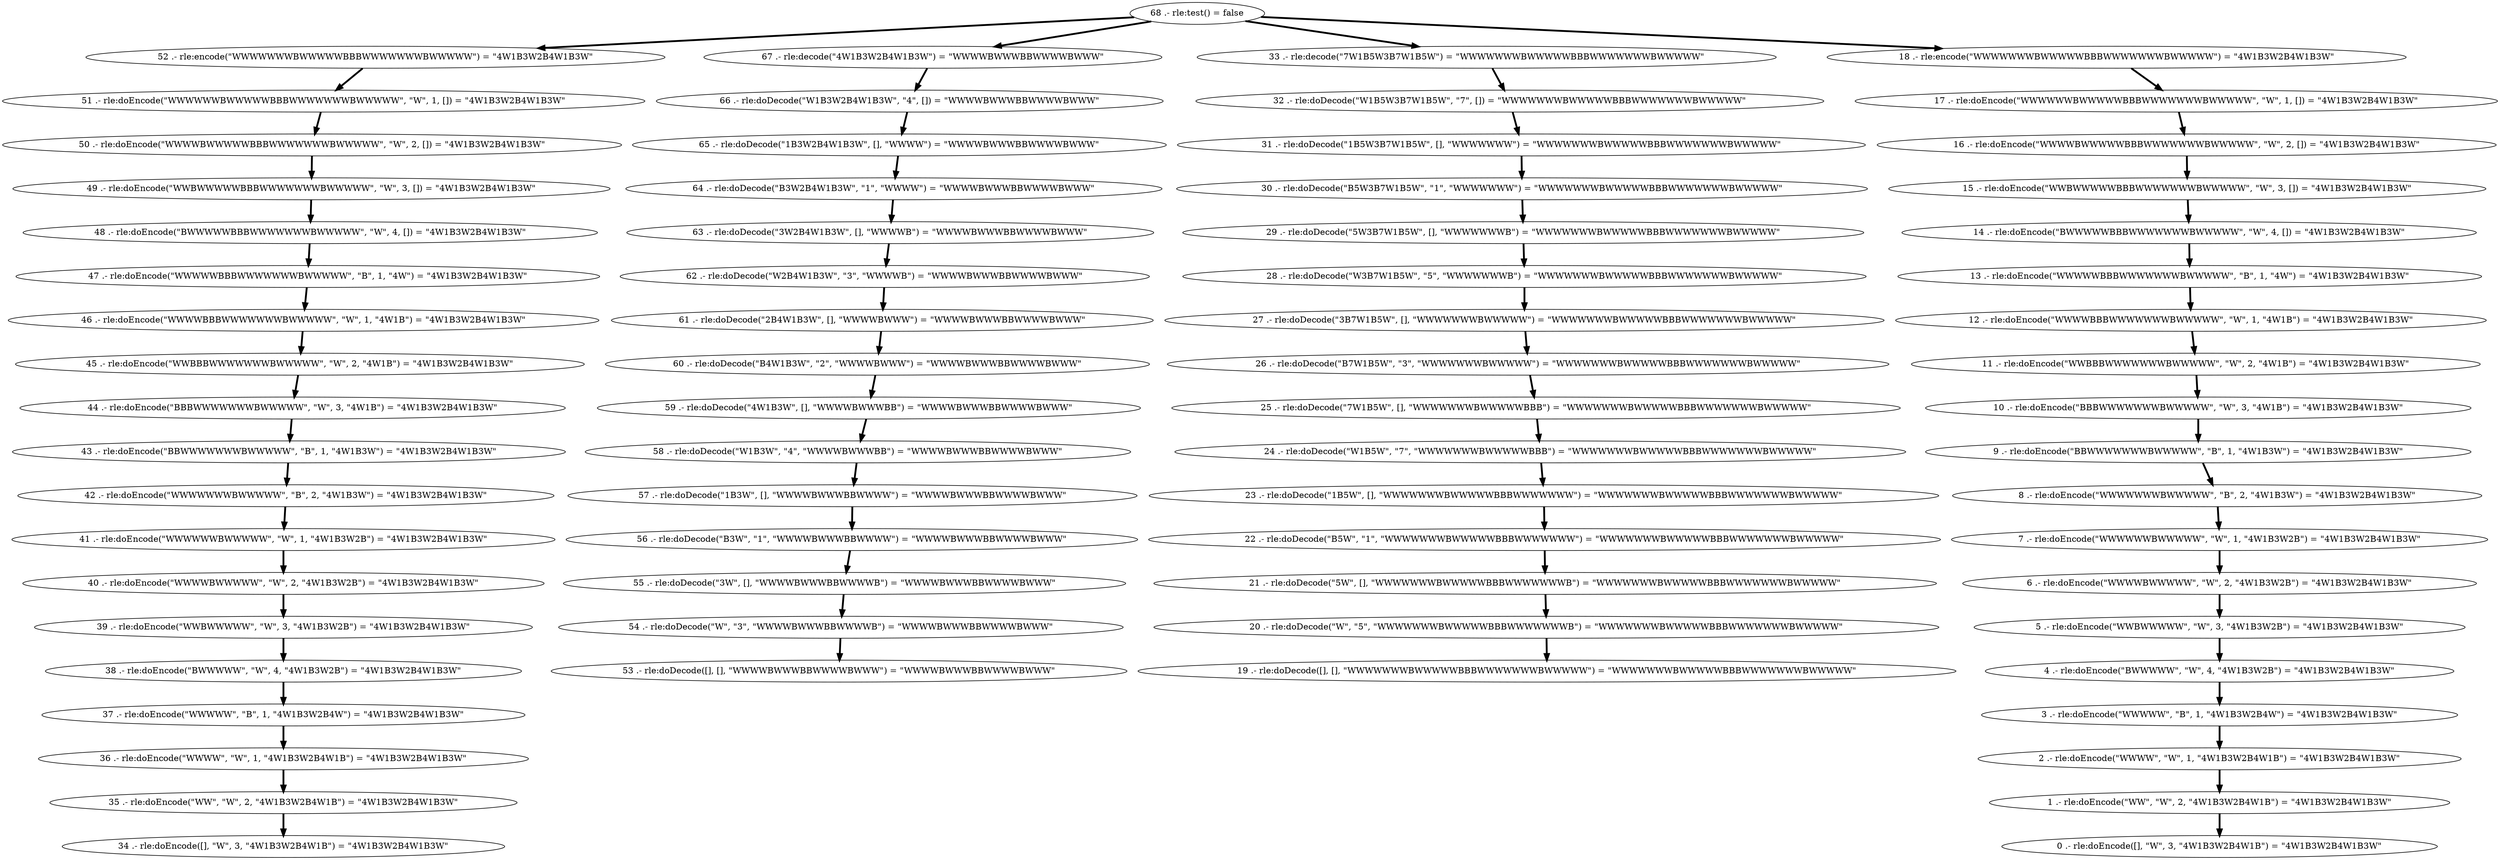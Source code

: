 digraph PDG {
15 [shape=ellipse, label="15 .- rle:doEncode(\"WWBWWWWWBBBWWWWWWWBWWWWW\", \"W\", 3, []) = \"4W1B3W2B4W1B3W\""];
25 [shape=ellipse, label="25 .- rle:doDecode(\"7W1B5W\", [], \"WWWWWWWBWWWWWBBB\") = \"WWWWWWWBWWWWWBBBWWWWWWWBWWWWW\""];
13 [shape=ellipse, label="13 .- rle:doEncode(\"WWWWWBBBWWWWWWWBWWWWW\", \"B\", 1, \"4W\") = \"4W1B3W2B4W1B3W\""];
8 [shape=ellipse, label="8 .- rle:doEncode(\"WWWWWWWBWWWWW\", \"B\", 2, \"4W1B3W\") = \"4W1B3W2B4W1B3W\""];
45 [shape=ellipse, label="45 .- rle:doEncode(\"WWBBBWWWWWWWBWWWWW\", \"W\", 2, \"4W1B\") = \"4W1B3W2B4W1B3W\""];
60 [shape=ellipse, label="60 .- rle:doDecode(\"B4W1B3W\", \"2\", \"WWWWBWWW\") = \"WWWWBWWWBBWWWWBWWW\""];
57 [shape=ellipse, label="57 .- rle:doDecode(\"1B3W\", [], \"WWWWBWWWBBWWWW\") = \"WWWWBWWWBBWWWWBWWW\""];
54 [shape=ellipse, label="54 .- rle:doDecode(\"W\", \"3\", \"WWWWBWWWBBWWWWB\") = \"WWWWBWWWBBWWWWBWWW\""];
21 [shape=ellipse, label="21 .- rle:doDecode(\"5W\", [], \"WWWWWWWBWWWWWBBBWWWWWWWB\") = \"WWWWWWWBWWWWWBBBWWWWWWWBWWWWW\""];
47 [shape=ellipse, label="47 .- rle:doEncode(\"WWWWWBBBWWWWWWWBWWWWW\", \"B\", 1, \"4W\") = \"4W1B3W2B4W1B3W\""];
24 [shape=ellipse, label="24 .- rle:doDecode(\"W1B5W\", \"7\", \"WWWWWWWBWWWWWBBB\") = \"WWWWWWWBWWWWWBBBWWWWWWWBWWWWW\""];
40 [shape=ellipse, label="40 .- rle:doEncode(\"WWWWBWWWWW\", \"W\", 2, \"4W1B3W2B\") = \"4W1B3W2B4W1B3W\""];
58 [shape=ellipse, label="58 .- rle:doDecode(\"W1B3W\", \"4\", \"WWWWBWWWBB\") = \"WWWWBWWWBBWWWWBWWW\""];
11 [shape=ellipse, label="11 .- rle:doEncode(\"WWBBBWWWWWWWBWWWWW\", \"W\", 2, \"4W1B\") = \"4W1B3W2B4W1B3W\""];
63 [shape=ellipse, label="63 .- rle:doDecode(\"3W2B4W1B3W\", [], \"WWWWB\") = \"WWWWBWWWBBWWWWBWWW\""];
26 [shape=ellipse, label="26 .- rle:doDecode(\"B7W1B5W\", \"3\", \"WWWWWWWBWWWWW\") = \"WWWWWWWBWWWWWBBBWWWWWWWBWWWWW\""];
20 [shape=ellipse, label="20 .- rle:doDecode(\"W\", \"5\", \"WWWWWWWBWWWWWBBBWWWWWWWB\") = \"WWWWWWWBWWWWWBBBWWWWWWWBWWWWW\""];
44 [shape=ellipse, label="44 .- rle:doEncode(\"BBBWWWWWWWBWWWWW\", \"W\", 3, \"4W1B\") = \"4W1B3W2B4W1B3W\""];
1 [shape=ellipse, label="1 .- rle:doEncode(\"WW\", \"W\", 2, \"4W1B3W2B4W1B\") = \"4W1B3W2B4W1B3W\""];
41 [shape=ellipse, label="41 .- rle:doEncode(\"WWWWWWBWWWWW\", \"W\", 1, \"4W1B3W2B\") = \"4W1B3W2B4W1B3W\""];
43 [shape=ellipse, label="43 .- rle:doEncode(\"BBWWWWWWWBWWWWW\", \"B\", 1, \"4W1B3W\") = \"4W1B3W2B4W1B3W\""];
56 [shape=ellipse, label="56 .- rle:doDecode(\"B3W\", \"1\", \"WWWWBWWWBBWWWW\") = \"WWWWBWWWBBWWWWBWWW\""];
14 [shape=ellipse, label="14 .- rle:doEncode(\"BWWWWWBBBWWWWWWWBWWWWW\", \"W\", 4, []) = \"4W1B3W2B4W1B3W\""];
61 [shape=ellipse, label="61 .- rle:doDecode(\"2B4W1B3W\", [], \"WWWWBWWW\") = \"WWWWBWWWBBWWWWBWWW\""];
28 [shape=ellipse, label="28 .- rle:doDecode(\"W3B7W1B5W\", \"5\", \"WWWWWWWB\") = \"WWWWWWWBWWWWWBBBWWWWWWWBWWWWW\""];
23 [shape=ellipse, label="23 .- rle:doDecode(\"1B5W\", [], \"WWWWWWWBWWWWWBBBWWWWWWW\") = \"WWWWWWWBWWWWWBBBWWWWWWWBWWWWW\""];
16 [shape=ellipse, label="16 .- rle:doEncode(\"WWWWBWWWWWBBBWWWWWWWBWWWWW\", \"W\", 2, []) = \"4W1B3W2B4W1B3W\""];
12 [shape=ellipse, label="12 .- rle:doEncode(\"WWWWBBBWWWWWWWBWWWWW\", \"W\", 1, \"4W1B\") = \"4W1B3W2B4W1B3W\""];
39 [shape=ellipse, label="39 .- rle:doEncode(\"WWBWWWWW\", \"W\", 3, \"4W1B3W2B\") = \"4W1B3W2B4W1B3W\""];
34 [shape=ellipse, label="34 .- rle:doEncode([], \"W\", 3, \"4W1B3W2B4W1B\") = \"4W1B3W2B4W1B3W\""];
68 [shape=ellipse, label="68 .- rle:test() = false"];
52 [shape=ellipse, label="52 .- rle:encode(\"WWWWWWWBWWWWWBBBWWWWWWWBWWWWW\") = \"4W1B3W2B4W1B3W\""];
64 [shape=ellipse, label="64 .- rle:doDecode(\"B3W2B4W1B3W\", \"1\", \"WWWW\") = \"WWWWBWWWBBWWWWBWWW\""];
50 [shape=ellipse, label="50 .- rle:doEncode(\"WWWWBWWWWWBBBWWWWWWWBWWWWW\", \"W\", 2, []) = \"4W1B3W2B4W1B3W\""];
67 [shape=ellipse, label="67 .- rle:decode(\"4W1B3W2B4W1B3W\") = \"WWWWBWWWBBWWWWBWWW\""];
36 [shape=ellipse, label="36 .- rle:doEncode(\"WWWW\", \"W\", 1, \"4W1B3W2B4W1B\") = \"4W1B3W2B4W1B3W\""];
7 [shape=ellipse, label="7 .- rle:doEncode(\"WWWWWWBWWWWW\", \"W\", 1, \"4W1B3W2B\") = \"4W1B3W2B4W1B3W\""];
32 [shape=ellipse, label="32 .- rle:doDecode(\"W1B5W3B7W1B5W\", \"7\", []) = \"WWWWWWWBWWWWWBBBWWWWWWWBWWWWW\""];
35 [shape=ellipse, label="35 .- rle:doEncode(\"WW\", \"W\", 2, \"4W1B3W2B4W1B\") = \"4W1B3W2B4W1B3W\""];
3 [shape=ellipse, label="3 .- rle:doEncode(\"WWWWW\", \"B\", 1, \"4W1B3W2B4W\") = \"4W1B3W2B4W1B3W\""];
55 [shape=ellipse, label="55 .- rle:doDecode(\"3W\", [], \"WWWWBWWWBBWWWWB\") = \"WWWWBWWWBBWWWWBWWW\""];
49 [shape=ellipse, label="49 .- rle:doEncode(\"WWBWWWWWBBBWWWWWWWBWWWWW\", \"W\", 3, []) = \"4W1B3W2B4W1B3W\""];
33 [shape=ellipse, label="33 .- rle:decode(\"7W1B5W3B7W1B5W\") = \"WWWWWWWBWWWWWBBBWWWWWWWBWWWWW\""];
42 [shape=ellipse, label="42 .- rle:doEncode(\"WWWWWWWBWWWWW\", \"B\", 2, \"4W1B3W\") = \"4W1B3W2B4W1B3W\""];
10 [shape=ellipse, label="10 .- rle:doEncode(\"BBBWWWWWWWBWWWWW\", \"W\", 3, \"4W1B\") = \"4W1B3W2B4W1B3W\""];
9 [shape=ellipse, label="9 .- rle:doEncode(\"BBWWWWWWWBWWWWW\", \"B\", 1, \"4W1B3W\") = \"4W1B3W2B4W1B3W\""];
19 [shape=ellipse, label="19 .- rle:doDecode([], [], \"WWWWWWWBWWWWWBBBWWWWWWWBWWWWW\") = \"WWWWWWWBWWWWWBBBWWWWWWWBWWWWW\""];
51 [shape=ellipse, label="51 .- rle:doEncode(\"WWWWWWBWWWWWBBBWWWWWWWBWWWWW\", \"W\", 1, []) = \"4W1B3W2B4W1B3W\""];
18 [shape=ellipse, label="18 .- rle:encode(\"WWWWWWWBWWWWWBBBWWWWWWWBWWWWW\") = \"4W1B3W2B4W1B3W\""];
29 [shape=ellipse, label="29 .- rle:doDecode(\"5W3B7W1B5W\", [], \"WWWWWWWB\") = \"WWWWWWWBWWWWWBBBWWWWWWWBWWWWW\""];
22 [shape=ellipse, label="22 .- rle:doDecode(\"B5W\", \"1\", \"WWWWWWWBWWWWWBBBWWWWWWW\") = \"WWWWWWWBWWWWWBBBWWWWWWWBWWWWW\""];
27 [shape=ellipse, label="27 .- rle:doDecode(\"3B7W1B5W\", [], \"WWWWWWWBWWWWW\") = \"WWWWWWWBWWWWWBBBWWWWWWWBWWWWW\""];
46 [shape=ellipse, label="46 .- rle:doEncode(\"WWWWBBBWWWWWWWBWWWWW\", \"W\", 1, \"4W1B\") = \"4W1B3W2B4W1B3W\""];
38 [shape=ellipse, label="38 .- rle:doEncode(\"BWWWWW\", \"W\", 4, \"4W1B3W2B\") = \"4W1B3W2B4W1B3W\""];
4 [shape=ellipse, label="4 .- rle:doEncode(\"BWWWWW\", \"W\", 4, \"4W1B3W2B\") = \"4W1B3W2B4W1B3W\""];
48 [shape=ellipse, label="48 .- rle:doEncode(\"BWWWWWBBBWWWWWWWBWWWWW\", \"W\", 4, []) = \"4W1B3W2B4W1B3W\""];
62 [shape=ellipse, label="62 .- rle:doDecode(\"W2B4W1B3W\", \"3\", \"WWWWB\") = \"WWWWBWWWBBWWWWBWWW\""];
17 [shape=ellipse, label="17 .- rle:doEncode(\"WWWWWWBWWWWWBBBWWWWWWWBWWWWW\", \"W\", 1, []) = \"4W1B3W2B4W1B3W\""];
65 [shape=ellipse, label="65 .- rle:doDecode(\"1B3W2B4W1B3W\", [], \"WWWW\") = \"WWWWBWWWBBWWWWBWWW\""];
0 [shape=ellipse, label="0 .- rle:doEncode([], \"W\", 3, \"4W1B3W2B4W1B\") = \"4W1B3W2B4W1B3W\""];
66 [shape=ellipse, label="66 .- rle:doDecode(\"W1B3W2B4W1B3W\", \"4\", []) = \"WWWWBWWWBBWWWWBWWW\""];
37 [shape=ellipse, label="37 .- rle:doEncode(\"WWWWW\", \"B\", 1, \"4W1B3W2B4W\") = \"4W1B3W2B4W1B3W\""];
6 [shape=ellipse, label="6 .- rle:doEncode(\"WWWWBWWWWW\", \"W\", 2, \"4W1B3W2B\") = \"4W1B3W2B4W1B3W\""];
2 [shape=ellipse, label="2 .- rle:doEncode(\"WWWW\", \"W\", 1, \"4W1B3W2B4W1B\") = \"4W1B3W2B4W1B3W\""];
5 [shape=ellipse, label="5 .- rle:doEncode(\"WWBWWWWW\", \"W\", 3, \"4W1B3W2B\") = \"4W1B3W2B4W1B3W\""];
31 [shape=ellipse, label="31 .- rle:doDecode(\"1B5W3B7W1B5W\", [], \"WWWWWWW\") = \"WWWWWWWBWWWWWBBBWWWWWWWBWWWWW\""];
30 [shape=ellipse, label="30 .- rle:doDecode(\"B5W3B7W1B5W\", \"1\", \"WWWWWWW\") = \"WWWWWWWBWWWWWBBBWWWWWWWBWWWWW\""];
59 [shape=ellipse, label="59 .- rle:doDecode(\"4W1B3W\", [], \"WWWWBWWWBB\") = \"WWWWBWWWBBWWWWBWWW\""];
53 [shape=ellipse, label="53 .- rle:doDecode([], [], \"WWWWBWWWBBWWWWBWWW\") = \"WWWWBWWWBBWWWWBWWW\""];
15 -> 14 [color=black, penwidth=3];
25 -> 24 [color=black, penwidth=3];
13 -> 12 [color=black, penwidth=3];
8 -> 7 [color=black, penwidth=3];
45 -> 44 [color=black, penwidth=3];
60 -> 59 [color=black, penwidth=3];
57 -> 56 [color=black, penwidth=3];
54 -> 53 [color=black, penwidth=3];
21 -> 20 [color=black, penwidth=3];
47 -> 46 [color=black, penwidth=3];
24 -> 23 [color=black, penwidth=3];
40 -> 39 [color=black, penwidth=3];
58 -> 57 [color=black, penwidth=3];
11 -> 10 [color=black, penwidth=3];
63 -> 62 [color=black, penwidth=3];
26 -> 25 [color=black, penwidth=3];
20 -> 19 [color=black, penwidth=3];
44 -> 43 [color=black, penwidth=3];
1 -> 0 [color=black, penwidth=3];
41 -> 40 [color=black, penwidth=3];
43 -> 42 [color=black, penwidth=3];
56 -> 55 [color=black, penwidth=3];
14 -> 13 [color=black, penwidth=3];
61 -> 60 [color=black, penwidth=3];
28 -> 27 [color=black, penwidth=3];
23 -> 22 [color=black, penwidth=3];
16 -> 15 [color=black, penwidth=3];
12 -> 11 [color=black, penwidth=3];
39 -> 38 [color=black, penwidth=3];
68 -> 67 [color=black, penwidth=3];
68 -> 52 [color=black, penwidth=3];
68 -> 33 [color=black, penwidth=3];
68 -> 18 [color=black, penwidth=3];
52 -> 51 [color=black, penwidth=3];
64 -> 63 [color=black, penwidth=3];
50 -> 49 [color=black, penwidth=3];
67 -> 66 [color=black, penwidth=3];
36 -> 35 [color=black, penwidth=3];
7 -> 6 [color=black, penwidth=3];
32 -> 31 [color=black, penwidth=3];
35 -> 34 [color=black, penwidth=3];
3 -> 2 [color=black, penwidth=3];
55 -> 54 [color=black, penwidth=3];
49 -> 48 [color=black, penwidth=3];
33 -> 32 [color=black, penwidth=3];
42 -> 41 [color=black, penwidth=3];
10 -> 9 [color=black, penwidth=3];
9 -> 8 [color=black, penwidth=3];
51 -> 50 [color=black, penwidth=3];
18 -> 17 [color=black, penwidth=3];
29 -> 28 [color=black, penwidth=3];
22 -> 21 [color=black, penwidth=3];
27 -> 26 [color=black, penwidth=3];
46 -> 45 [color=black, penwidth=3];
38 -> 37 [color=black, penwidth=3];
4 -> 3 [color=black, penwidth=3];
48 -> 47 [color=black, penwidth=3];
62 -> 61 [color=black, penwidth=3];
17 -> 16 [color=black, penwidth=3];
65 -> 64 [color=black, penwidth=3];
66 -> 65 [color=black, penwidth=3];
37 -> 36 [color=black, penwidth=3];
6 -> 5 [color=black, penwidth=3];
2 -> 1 [color=black, penwidth=3];
5 -> 4 [color=black, penwidth=3];
31 -> 30 [color=black, penwidth=3];
30 -> 29 [color=black, penwidth=3];
59 -> 58 [color=black, penwidth=3];
}